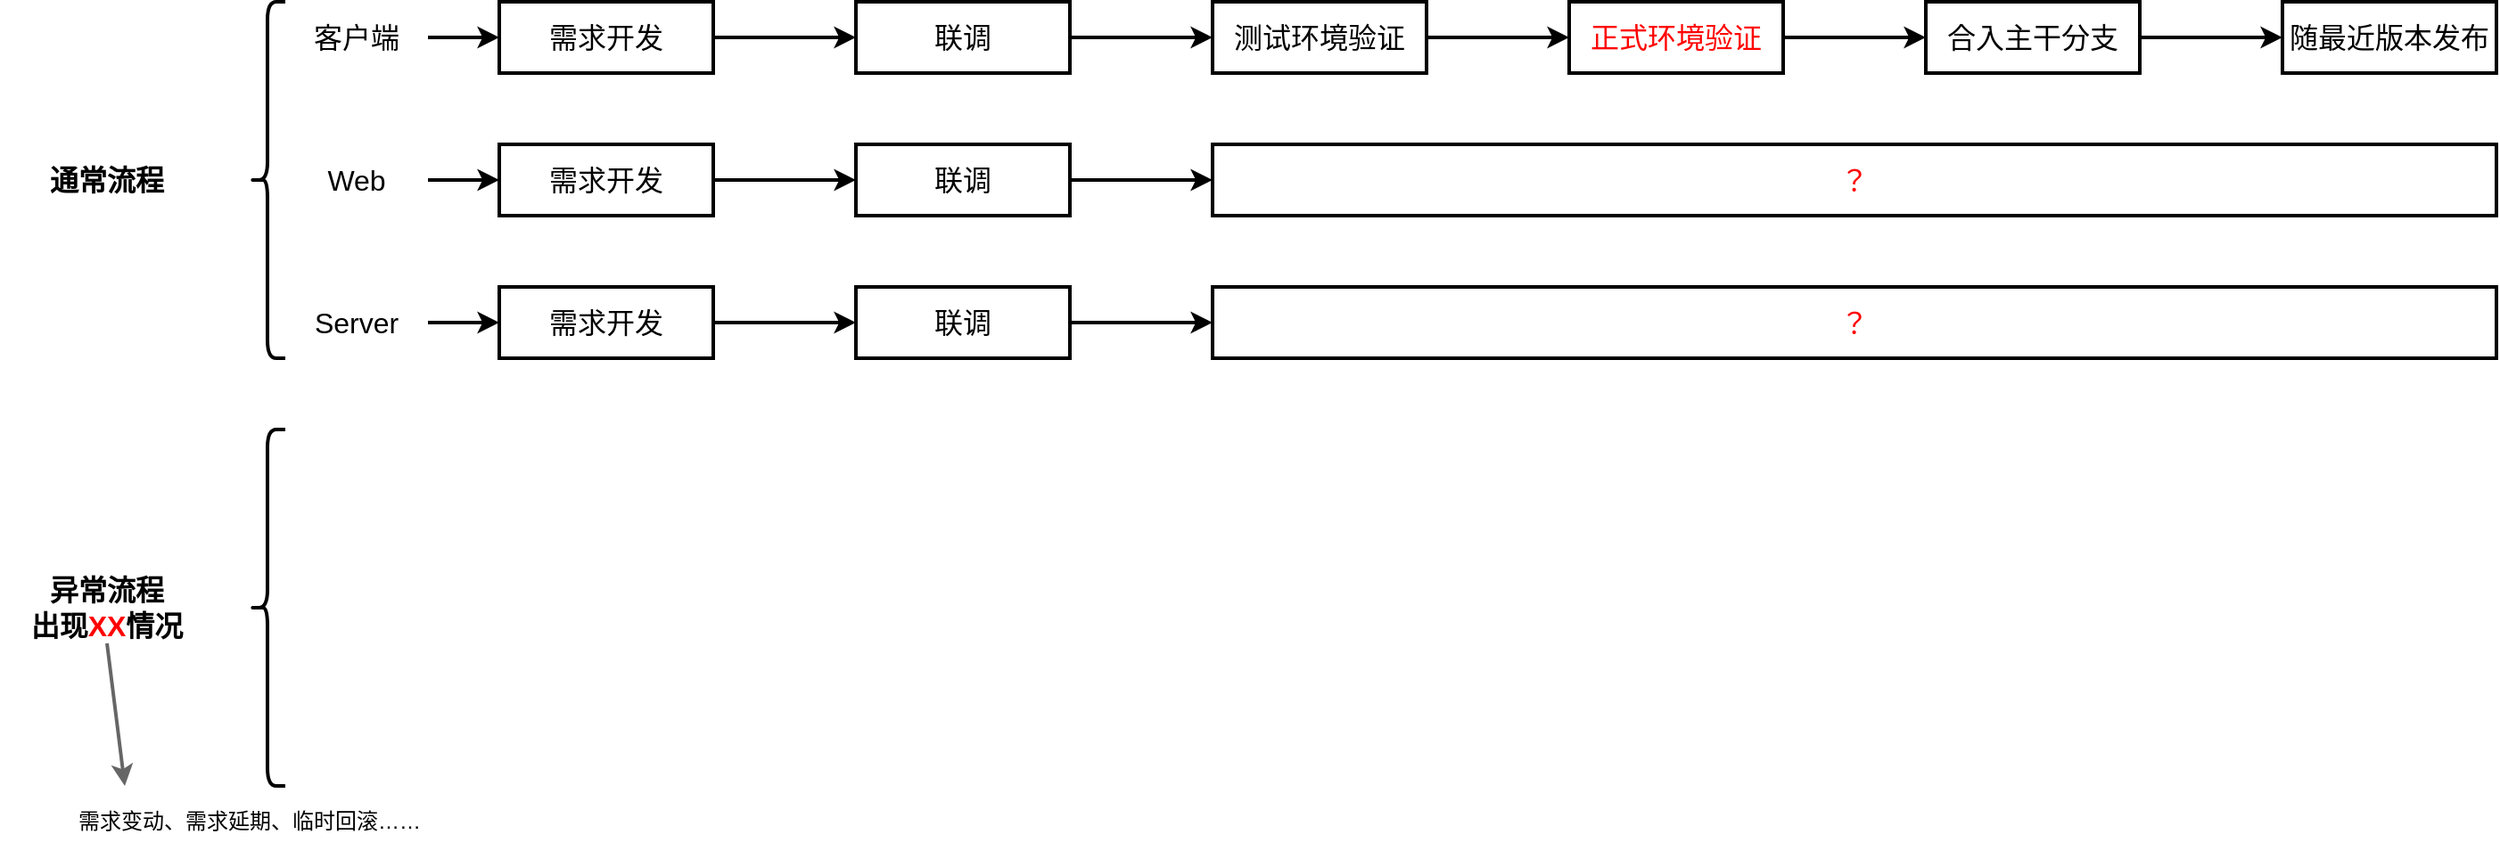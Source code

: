 <mxfile version="20.2.3" type="github">
  <diagram id="t-mAmIeX9hOmfcvnJupY" name="第 1 页">
    <mxGraphModel dx="2249" dy="762" grid="1" gridSize="10" guides="1" tooltips="1" connect="1" arrows="1" fold="1" page="1" pageScale="1" pageWidth="827" pageHeight="1169" math="0" shadow="0">
      <root>
        <mxCell id="0" />
        <mxCell id="1" parent="0" />
        <mxCell id="vNjQRDRVUAhSrhf9HLrK-1" value="" style="endArrow=classic;html=1;rounded=0;strokeWidth=2;exitX=1;exitY=0.5;exitDx=0;exitDy=0;entryX=0;entryY=0.5;entryDx=0;entryDy=0;" parent="1" source="vNjQRDRVUAhSrhf9HLrK-2" target="vNjQRDRVUAhSrhf9HLrK-7" edge="1">
          <mxGeometry width="50" height="50" relative="1" as="geometry">
            <mxPoint x="80" y="60" as="sourcePoint" />
            <mxPoint x="800" y="60" as="targetPoint" />
          </mxGeometry>
        </mxCell>
        <mxCell id="vNjQRDRVUAhSrhf9HLrK-2" value="&lt;span style=&quot;font-size: 16px;&quot;&gt;客户端&lt;/span&gt;" style="text;html=1;strokeColor=none;fillColor=none;align=center;verticalAlign=middle;whiteSpace=wrap;rounded=0;" parent="1" vertex="1">
          <mxGeometry y="40" width="80" height="40" as="geometry" />
        </mxCell>
        <mxCell id="vNjQRDRVUAhSrhf9HLrK-17" style="edgeStyle=orthogonalEdgeStyle;rounded=0;orthogonalLoop=1;jettySize=auto;html=1;exitX=1;exitY=0.5;exitDx=0;exitDy=0;fontSize=16;strokeWidth=2;" parent="1" source="vNjQRDRVUAhSrhf9HLrK-7" target="vNjQRDRVUAhSrhf9HLrK-14" edge="1">
          <mxGeometry relative="1" as="geometry" />
        </mxCell>
        <mxCell id="vNjQRDRVUAhSrhf9HLrK-7" value="需求开发" style="rounded=0;whiteSpace=wrap;html=1;fontSize=16;strokeWidth=2;fillColor=none;" parent="1" vertex="1">
          <mxGeometry x="120" y="40" width="120" height="40" as="geometry" />
        </mxCell>
        <mxCell id="vNjQRDRVUAhSrhf9HLrK-8" value="" style="endArrow=classic;html=1;rounded=0;strokeWidth=2;exitX=1;exitY=0.5;exitDx=0;exitDy=0;entryX=0;entryY=0.5;entryDx=0;entryDy=0;" parent="1" source="vNjQRDRVUAhSrhf9HLrK-9" target="vNjQRDRVUAhSrhf9HLrK-10" edge="1">
          <mxGeometry width="50" height="50" relative="1" as="geometry">
            <mxPoint x="80" y="140" as="sourcePoint" />
            <mxPoint x="800" y="140" as="targetPoint" />
          </mxGeometry>
        </mxCell>
        <mxCell id="vNjQRDRVUAhSrhf9HLrK-9" value="&lt;span style=&quot;font-size: 16px;&quot;&gt;Web&lt;/span&gt;" style="text;html=1;strokeColor=none;fillColor=none;align=center;verticalAlign=middle;whiteSpace=wrap;rounded=0;" parent="1" vertex="1">
          <mxGeometry y="120" width="80" height="40" as="geometry" />
        </mxCell>
        <mxCell id="vNjQRDRVUAhSrhf9HLrK-18" style="edgeStyle=orthogonalEdgeStyle;rounded=0;orthogonalLoop=1;jettySize=auto;html=1;exitX=1;exitY=0.5;exitDx=0;exitDy=0;entryX=0;entryY=0.5;entryDx=0;entryDy=0;fontSize=16;strokeWidth=2;" parent="1" source="vNjQRDRVUAhSrhf9HLrK-10" target="vNjQRDRVUAhSrhf9HLrK-15" edge="1">
          <mxGeometry relative="1" as="geometry" />
        </mxCell>
        <mxCell id="vNjQRDRVUAhSrhf9HLrK-10" value="需求开发" style="rounded=0;whiteSpace=wrap;html=1;fontSize=16;strokeWidth=2;fillColor=none;" parent="1" vertex="1">
          <mxGeometry x="120" y="120" width="120" height="40" as="geometry" />
        </mxCell>
        <mxCell id="vNjQRDRVUAhSrhf9HLrK-11" value="" style="endArrow=classic;html=1;rounded=0;strokeWidth=2;exitX=1;exitY=0.5;exitDx=0;exitDy=0;entryX=0;entryY=0.5;entryDx=0;entryDy=0;" parent="1" source="vNjQRDRVUAhSrhf9HLrK-12" target="vNjQRDRVUAhSrhf9HLrK-13" edge="1">
          <mxGeometry width="50" height="50" relative="1" as="geometry">
            <mxPoint x="80" y="220" as="sourcePoint" />
            <mxPoint x="800" y="220" as="targetPoint" />
          </mxGeometry>
        </mxCell>
        <mxCell id="vNjQRDRVUAhSrhf9HLrK-12" value="&lt;span style=&quot;font-size: 16px;&quot;&gt;Server&lt;/span&gt;" style="text;html=1;strokeColor=none;fillColor=none;align=center;verticalAlign=middle;whiteSpace=wrap;rounded=0;" parent="1" vertex="1">
          <mxGeometry y="200" width="80" height="40" as="geometry" />
        </mxCell>
        <mxCell id="vNjQRDRVUAhSrhf9HLrK-19" style="edgeStyle=orthogonalEdgeStyle;rounded=0;orthogonalLoop=1;jettySize=auto;html=1;exitX=1;exitY=0.5;exitDx=0;exitDy=0;entryX=0;entryY=0.5;entryDx=0;entryDy=0;fontSize=16;strokeWidth=2;" parent="1" source="vNjQRDRVUAhSrhf9HLrK-13" target="vNjQRDRVUAhSrhf9HLrK-16" edge="1">
          <mxGeometry relative="1" as="geometry" />
        </mxCell>
        <mxCell id="vNjQRDRVUAhSrhf9HLrK-13" value="需求开发" style="rounded=0;whiteSpace=wrap;html=1;fontSize=16;strokeWidth=2;fillColor=none;" parent="1" vertex="1">
          <mxGeometry x="120" y="200" width="120" height="40" as="geometry" />
        </mxCell>
        <mxCell id="vNjQRDRVUAhSrhf9HLrK-28" style="edgeStyle=orthogonalEdgeStyle;rounded=0;orthogonalLoop=1;jettySize=auto;html=1;exitX=1;exitY=0.5;exitDx=0;exitDy=0;fontSize=16;strokeColor=default;strokeWidth=2;entryX=0;entryY=0.5;entryDx=0;entryDy=0;" parent="1" source="vNjQRDRVUAhSrhf9HLrK-14" target="vNjQRDRVUAhSrhf9HLrK-24" edge="1">
          <mxGeometry relative="1" as="geometry">
            <mxPoint x="470" y="60.4" as="targetPoint" />
          </mxGeometry>
        </mxCell>
        <mxCell id="vNjQRDRVUAhSrhf9HLrK-14" value="联调" style="rounded=0;whiteSpace=wrap;html=1;fontSize=16;strokeWidth=2;fillColor=none;" parent="1" vertex="1">
          <mxGeometry x="320" y="40" width="120" height="40" as="geometry" />
        </mxCell>
        <mxCell id="vNjQRDRVUAhSrhf9HLrK-35" style="edgeStyle=orthogonalEdgeStyle;rounded=0;orthogonalLoop=1;jettySize=auto;html=1;exitX=1;exitY=0.5;exitDx=0;exitDy=0;entryX=0;entryY=0.5;entryDx=0;entryDy=0;fontSize=16;strokeColor=default;strokeWidth=2;" parent="1" source="vNjQRDRVUAhSrhf9HLrK-15" target="vNjQRDRVUAhSrhf9HLrK-32" edge="1">
          <mxGeometry relative="1" as="geometry" />
        </mxCell>
        <mxCell id="vNjQRDRVUAhSrhf9HLrK-15" value="联调" style="rounded=0;whiteSpace=wrap;html=1;fontSize=16;strokeWidth=2;fillColor=none;" parent="1" vertex="1">
          <mxGeometry x="320" y="120" width="120" height="40" as="geometry" />
        </mxCell>
        <mxCell id="vNjQRDRVUAhSrhf9HLrK-34" style="edgeStyle=orthogonalEdgeStyle;rounded=0;orthogonalLoop=1;jettySize=auto;html=1;exitX=1;exitY=0.5;exitDx=0;exitDy=0;fontSize=16;strokeColor=default;strokeWidth=2;" parent="1" source="vNjQRDRVUAhSrhf9HLrK-16" target="vNjQRDRVUAhSrhf9HLrK-33" edge="1">
          <mxGeometry relative="1" as="geometry" />
        </mxCell>
        <mxCell id="vNjQRDRVUAhSrhf9HLrK-16" value="联调" style="rounded=0;whiteSpace=wrap;html=1;fontSize=16;strokeWidth=2;fillColor=none;" parent="1" vertex="1">
          <mxGeometry x="320" y="200" width="120" height="40" as="geometry" />
        </mxCell>
        <mxCell id="vNjQRDRVUAhSrhf9HLrK-29" style="edgeStyle=orthogonalEdgeStyle;rounded=0;orthogonalLoop=1;jettySize=auto;html=1;exitX=1;exitY=0.5;exitDx=0;exitDy=0;entryX=0;entryY=0.5;entryDx=0;entryDy=0;fontSize=16;strokeColor=default;strokeWidth=2;" parent="1" source="vNjQRDRVUAhSrhf9HLrK-24" target="vNjQRDRVUAhSrhf9HLrK-25" edge="1">
          <mxGeometry relative="1" as="geometry" />
        </mxCell>
        <mxCell id="vNjQRDRVUAhSrhf9HLrK-24" value="测试环境验证" style="rounded=0;whiteSpace=wrap;html=1;fontSize=16;strokeWidth=2;fillColor=none;" parent="1" vertex="1">
          <mxGeometry x="520" y="40" width="120" height="40" as="geometry" />
        </mxCell>
        <mxCell id="vNjQRDRVUAhSrhf9HLrK-30" style="edgeStyle=orthogonalEdgeStyle;rounded=0;orthogonalLoop=1;jettySize=auto;html=1;exitX=1;exitY=0.5;exitDx=0;exitDy=0;entryX=0;entryY=0.5;entryDx=0;entryDy=0;fontSize=16;strokeColor=default;strokeWidth=2;" parent="1" source="vNjQRDRVUAhSrhf9HLrK-25" target="vNjQRDRVUAhSrhf9HLrK-26" edge="1">
          <mxGeometry relative="1" as="geometry" />
        </mxCell>
        <mxCell id="vNjQRDRVUAhSrhf9HLrK-25" value="&lt;font color=&quot;#ff0000&quot;&gt;正式环境验证&lt;/font&gt;" style="rounded=0;whiteSpace=wrap;html=1;fontSize=16;strokeWidth=2;fillColor=none;" parent="1" vertex="1">
          <mxGeometry x="720" y="40" width="120" height="40" as="geometry" />
        </mxCell>
        <mxCell id="vNjQRDRVUAhSrhf9HLrK-31" style="edgeStyle=orthogonalEdgeStyle;rounded=0;orthogonalLoop=1;jettySize=auto;html=1;exitX=1;exitY=0.5;exitDx=0;exitDy=0;entryX=0;entryY=0.5;entryDx=0;entryDy=0;fontSize=16;strokeColor=default;strokeWidth=2;" parent="1" source="vNjQRDRVUAhSrhf9HLrK-26" target="vNjQRDRVUAhSrhf9HLrK-27" edge="1">
          <mxGeometry relative="1" as="geometry" />
        </mxCell>
        <mxCell id="vNjQRDRVUAhSrhf9HLrK-26" value="合入主干分支" style="rounded=0;whiteSpace=wrap;html=1;fontSize=16;strokeWidth=2;fillColor=none;" parent="1" vertex="1">
          <mxGeometry x="920" y="40" width="120" height="40" as="geometry" />
        </mxCell>
        <mxCell id="vNjQRDRVUAhSrhf9HLrK-27" value="随最近版本发布" style="rounded=0;whiteSpace=wrap;html=1;fontSize=16;strokeWidth=2;fillColor=none;" parent="1" vertex="1">
          <mxGeometry x="1120" y="40" width="120" height="40" as="geometry" />
        </mxCell>
        <mxCell id="vNjQRDRVUAhSrhf9HLrK-32" value="&lt;font color=&quot;#ff0000&quot;&gt;？&lt;/font&gt;" style="rounded=0;whiteSpace=wrap;html=1;fontSize=16;strokeWidth=2;fillColor=none;" parent="1" vertex="1">
          <mxGeometry x="520" y="120" width="720" height="40" as="geometry" />
        </mxCell>
        <mxCell id="vNjQRDRVUAhSrhf9HLrK-33" value="&lt;font color=&quot;#ff0000&quot;&gt;？&lt;/font&gt;" style="rounded=0;whiteSpace=wrap;html=1;fontSize=16;strokeWidth=2;fillColor=none;" parent="1" vertex="1">
          <mxGeometry x="520" y="200" width="720" height="40" as="geometry" />
        </mxCell>
        <mxCell id="vNjQRDRVUAhSrhf9HLrK-43" value="" style="shape=curlyBracket;whiteSpace=wrap;html=1;rounded=1;fontSize=16;fontColor=#FF0000;strokeWidth=2;fillColor=none;" parent="1" vertex="1">
          <mxGeometry x="-20" y="40" width="20" height="200" as="geometry" />
        </mxCell>
        <mxCell id="vNjQRDRVUAhSrhf9HLrK-44" value="&lt;font color=&quot;#000000&quot;&gt;通常流程&lt;/font&gt;" style="text;html=1;strokeColor=none;fillColor=none;align=center;verticalAlign=middle;whiteSpace=wrap;rounded=0;fontSize=16;fontColor=#FF0000;fontStyle=1" parent="1" vertex="1">
          <mxGeometry x="-160" y="120" width="120" height="40" as="geometry" />
        </mxCell>
        <mxCell id="yOjoLxol6aKsbP7uPrSQ-3" style="rounded=0;orthogonalLoop=1;jettySize=auto;html=1;exitX=0.5;exitY=1;exitDx=0;exitDy=0;entryX=0.25;entryY=0;entryDx=0;entryDy=0;fontSize=12;fontColor=#FF0000;strokeColor=#666666;strokeWidth=2;fillColor=#f5f5f5;" edge="1" parent="1" source="vNjQRDRVUAhSrhf9HLrK-45" target="yOjoLxol6aKsbP7uPrSQ-2">
          <mxGeometry relative="1" as="geometry" />
        </mxCell>
        <mxCell id="vNjQRDRVUAhSrhf9HLrK-45" value="&lt;font color=&quot;#000000&quot;&gt;异常流程&lt;br&gt;出现&lt;/font&gt;XX&lt;font color=&quot;#000000&quot;&gt;情况&lt;br&gt;&lt;/font&gt;" style="text;html=1;strokeColor=none;fillColor=none;align=center;verticalAlign=middle;whiteSpace=wrap;rounded=0;fontSize=16;fontColor=#FF0000;fontStyle=1" parent="1" vertex="1">
          <mxGeometry x="-160" y="360" width="120" height="40" as="geometry" />
        </mxCell>
        <mxCell id="vNjQRDRVUAhSrhf9HLrK-46" value="" style="shape=curlyBracket;whiteSpace=wrap;html=1;rounded=1;fontSize=16;fontColor=#FF0000;strokeWidth=2;fillColor=none;" parent="1" vertex="1">
          <mxGeometry x="-20" y="280" width="20" height="200" as="geometry" />
        </mxCell>
        <mxCell id="yOjoLxol6aKsbP7uPrSQ-2" value="&lt;span style=&quot;color: rgb(0, 0, 0); font-size: 12px;&quot;&gt;需求变动、&lt;/span&gt;&lt;font color=&quot;#000000&quot; style=&quot;font-size: 12px;&quot;&gt;需求延期、临时回滚……&lt;br style=&quot;font-size: 12px;&quot;&gt;&lt;/font&gt;" style="text;html=1;strokeColor=none;fillColor=none;align=center;verticalAlign=middle;whiteSpace=wrap;rounded=0;fontSize=12;fontColor=#FF0000;fontStyle=0" vertex="1" parent="1">
          <mxGeometry x="-160" y="480" width="280" height="40" as="geometry" />
        </mxCell>
      </root>
    </mxGraphModel>
  </diagram>
</mxfile>
